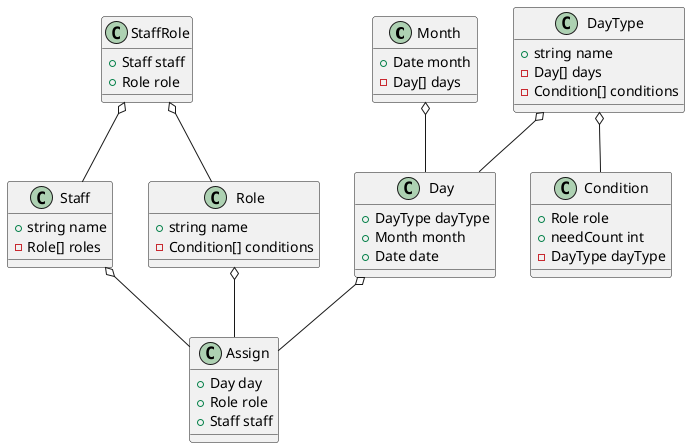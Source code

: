 @startuml
class Month {
  + Date month
  - Day[] days
}

class Day {
  + DayType dayType
  + Month month
  + Date date
}

class DayType {
  + string name
  - Day[] days
  - Condition[] conditions
}

class Condition {
  + Role role
  + needCount int
  - DayType dayType
}

class Assign {
  + Day day
  + Role role
  + Staff staff
}

class Staff {
  + string name
  - Role[] roles
}

class Role {
  + string name
  - Condition[] conditions
}

class StaffRole {
  + Staff staff
  + Role role
}

Month o-- Day
DayType o-- Day
DayType o-- Condition
Day o-- Assign
Staff o-- Assign
Role o-- Assign
StaffRole o-- Staff
StaffRole o-- Role
@enduml
